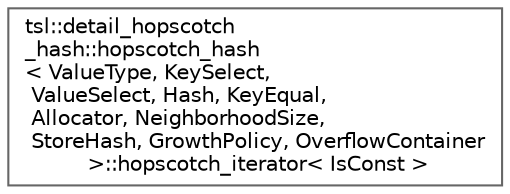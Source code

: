 digraph "Graphical Class Hierarchy"
{
 // INTERACTIVE_SVG=YES
 // LATEX_PDF_SIZE
  bgcolor="transparent";
  edge [fontname=Helvetica,fontsize=10,labelfontname=Helvetica,labelfontsize=10];
  node [fontname=Helvetica,fontsize=10,shape=box,height=0.2,width=0.4];
  rankdir="LR";
  Node0 [id="Node000000",label="tsl::detail_hopscotch\l_hash::hopscotch_hash\l\< ValueType, KeySelect,\l ValueSelect, Hash, KeyEqual,\l Allocator, NeighborhoodSize,\l StoreHash, GrowthPolicy, OverflowContainer\l \>::hopscotch_iterator\< IsConst \>",height=0.2,width=0.4,color="grey40", fillcolor="white", style="filled",URL="$classtsl_1_1detail__hopscotch__hash_1_1hopscotch__hash_1_1hopscotch__iterator.html",tooltip=" "];
}
